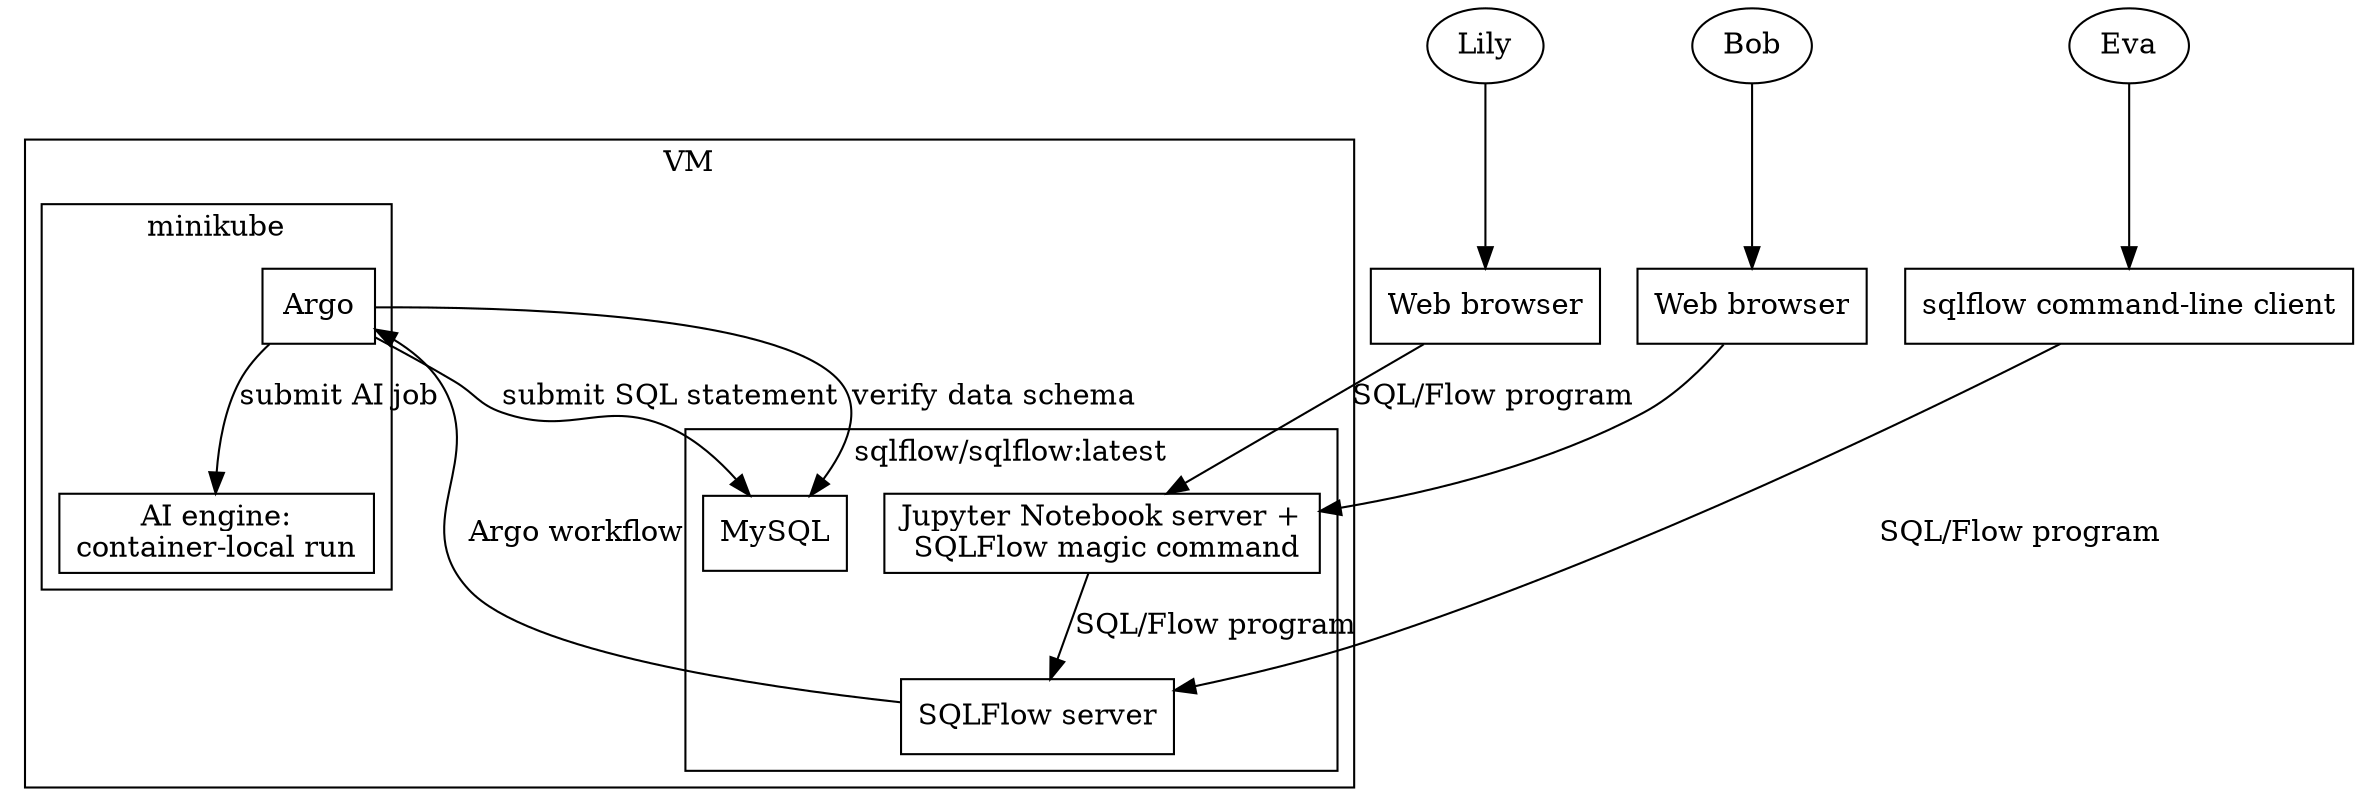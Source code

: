 digraph G {
        node [shape=box];

        User1 [shape=oval, label="Lily"];
        User2 [shape=oval, label="Bob"];
        User3 [shape=oval, label="Eva"];

        {rank = same; User1; User2; User3}

        Browser1 [label="Web browser"];
        Browser2 [label="Web browser"];

        {rank = same; Browser1, Browser2, Client}

        subgraph cluster_vm {
                label="VM"
                subgraph cluster_container {
                        label="sqlflow/sqlflow:latest";
                        Jupyter [label="Jupyter Notebook server +\n SQLFlow magic command"];
                        SQLFlow [label="SQLFlow server"];
                        DBMS [label="MySQL"];
                }
                subgraph cluster_minikube {
                    label="minikube";
                    Argo [label="Argo"];
                    AI [label="AI engine:\ncontainer-local run"];
                }
        }

        User1 -> Browser1;
        User2 -> Browser2;
        Browser1 -> Jupyter [label="SQL/Flow program"];
        Browser2 -> Jupyter;

        Jupyter -> SQLFlow [label="SQL/Flow program"];
        SQLFlow -> Argo [label="Argo workflow"];
        Argo -> DBMS [label="submit SQL statement"];
        Argo -> AI [label="submit AI job"];
        Argo -> DBMS [label="verify data schema"];

        Client [label="sqlflow command-line client"];

        User3 -> Client;
        Client -> SQLFlow [label="SQL/Flow program"];
}
